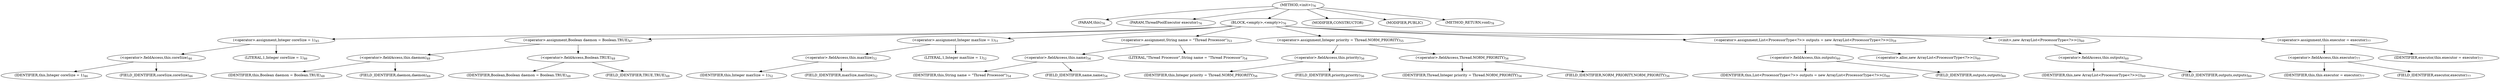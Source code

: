 digraph "&lt;init&gt;" {  
"246" [label = <(METHOD,&lt;init&gt;)<SUB>76</SUB>> ]
"7" [label = <(PARAM,this)<SUB>76</SUB>> ]
"247" [label = <(PARAM,ThreadPoolExecutor executor)<SUB>76</SUB>> ]
"248" [label = <(BLOCK,&lt;empty&gt;,&lt;empty&gt;)<SUB>76</SUB>> ]
"249" [label = <(&lt;operator&gt;.assignment,Integer coreSize = 1)<SUB>45</SUB>> ]
"250" [label = <(&lt;operator&gt;.fieldAccess,this.coreSize)<SUB>46</SUB>> ]
"251" [label = <(IDENTIFIER,this,Integer coreSize = 1)<SUB>46</SUB>> ]
"252" [label = <(FIELD_IDENTIFIER,coreSize,coreSize)<SUB>46</SUB>> ]
"253" [label = <(LITERAL,1,Integer coreSize = 1)<SUB>46</SUB>> ]
"254" [label = <(&lt;operator&gt;.assignment,Boolean daemon = Boolean.TRUE)<SUB>47</SUB>> ]
"255" [label = <(&lt;operator&gt;.fieldAccess,this.daemon)<SUB>48</SUB>> ]
"256" [label = <(IDENTIFIER,this,Boolean daemon = Boolean.TRUE)<SUB>48</SUB>> ]
"257" [label = <(FIELD_IDENTIFIER,daemon,daemon)<SUB>48</SUB>> ]
"258" [label = <(&lt;operator&gt;.fieldAccess,Boolean.TRUE)<SUB>48</SUB>> ]
"259" [label = <(IDENTIFIER,Boolean,Boolean daemon = Boolean.TRUE)<SUB>48</SUB>> ]
"260" [label = <(FIELD_IDENTIFIER,TRUE,TRUE)<SUB>48</SUB>> ]
"261" [label = <(&lt;operator&gt;.assignment,Integer maxSize = 1)<SUB>51</SUB>> ]
"262" [label = <(&lt;operator&gt;.fieldAccess,this.maxSize)<SUB>52</SUB>> ]
"263" [label = <(IDENTIFIER,this,Integer maxSize = 1)<SUB>52</SUB>> ]
"264" [label = <(FIELD_IDENTIFIER,maxSize,maxSize)<SUB>52</SUB>> ]
"265" [label = <(LITERAL,1,Integer maxSize = 1)<SUB>52</SUB>> ]
"266" [label = <(&lt;operator&gt;.assignment,String name = &quot;Thread Processor&quot;)<SUB>53</SUB>> ]
"267" [label = <(&lt;operator&gt;.fieldAccess,this.name)<SUB>54</SUB>> ]
"268" [label = <(IDENTIFIER,this,String name = &quot;Thread Processor&quot;)<SUB>54</SUB>> ]
"269" [label = <(FIELD_IDENTIFIER,name,name)<SUB>54</SUB>> ]
"270" [label = <(LITERAL,&quot;Thread Processor&quot;,String name = &quot;Thread Processor&quot;)<SUB>54</SUB>> ]
"271" [label = <(&lt;operator&gt;.assignment,Integer priority = Thread.NORM_PRIORITY)<SUB>55</SUB>> ]
"272" [label = <(&lt;operator&gt;.fieldAccess,this.priority)<SUB>56</SUB>> ]
"273" [label = <(IDENTIFIER,this,Integer priority = Thread.NORM_PRIORITY)<SUB>56</SUB>> ]
"274" [label = <(FIELD_IDENTIFIER,priority,priority)<SUB>56</SUB>> ]
"275" [label = <(&lt;operator&gt;.fieldAccess,Thread.NORM_PRIORITY)<SUB>56</SUB>> ]
"276" [label = <(IDENTIFIER,Thread,Integer priority = Thread.NORM_PRIORITY)<SUB>56</SUB>> ]
"277" [label = <(FIELD_IDENTIFIER,NORM_PRIORITY,NORM_PRIORITY)<SUB>56</SUB>> ]
"278" [label = <(&lt;operator&gt;.assignment,List&lt;ProcessorType&lt;?&gt;&gt; outputs = new ArrayList&lt;ProcessorType&lt;?&gt;&gt;())<SUB>59</SUB>> ]
"279" [label = <(&lt;operator&gt;.fieldAccess,this.outputs)<SUB>60</SUB>> ]
"280" [label = <(IDENTIFIER,this,List&lt;ProcessorType&lt;?&gt;&gt; outputs = new ArrayList&lt;ProcessorType&lt;?&gt;&gt;())<SUB>60</SUB>> ]
"281" [label = <(FIELD_IDENTIFIER,outputs,outputs)<SUB>60</SUB>> ]
"282" [label = <(&lt;operator&gt;.alloc,new ArrayList&lt;ProcessorType&lt;?&gt;&gt;())<SUB>60</SUB>> ]
"283" [label = <(&lt;init&gt;,new ArrayList&lt;ProcessorType&lt;?&gt;&gt;())<SUB>60</SUB>> ]
"284" [label = <(&lt;operator&gt;.fieldAccess,this.outputs)<SUB>60</SUB>> ]
"285" [label = <(IDENTIFIER,this,new ArrayList&lt;ProcessorType&lt;?&gt;&gt;())<SUB>60</SUB>> ]
"286" [label = <(FIELD_IDENTIFIER,outputs,outputs)<SUB>60</SUB>> ]
"287" [label = <(&lt;operator&gt;.assignment,this.executor = executor)<SUB>77</SUB>> ]
"288" [label = <(&lt;operator&gt;.fieldAccess,this.executor)<SUB>77</SUB>> ]
"6" [label = <(IDENTIFIER,this,this.executor = executor)<SUB>77</SUB>> ]
"289" [label = <(FIELD_IDENTIFIER,executor,executor)<SUB>77</SUB>> ]
"290" [label = <(IDENTIFIER,executor,this.executor = executor)<SUB>77</SUB>> ]
"291" [label = <(MODIFIER,CONSTRUCTOR)> ]
"292" [label = <(MODIFIER,PUBLIC)> ]
"293" [label = <(METHOD_RETURN,void)<SUB>78</SUB>> ]
  "246" -> "7" 
  "246" -> "247" 
  "246" -> "248" 
  "246" -> "291" 
  "246" -> "292" 
  "246" -> "293" 
  "248" -> "249" 
  "248" -> "254" 
  "248" -> "261" 
  "248" -> "266" 
  "248" -> "271" 
  "248" -> "278" 
  "248" -> "283" 
  "248" -> "287" 
  "249" -> "250" 
  "249" -> "253" 
  "250" -> "251" 
  "250" -> "252" 
  "254" -> "255" 
  "254" -> "258" 
  "255" -> "256" 
  "255" -> "257" 
  "258" -> "259" 
  "258" -> "260" 
  "261" -> "262" 
  "261" -> "265" 
  "262" -> "263" 
  "262" -> "264" 
  "266" -> "267" 
  "266" -> "270" 
  "267" -> "268" 
  "267" -> "269" 
  "271" -> "272" 
  "271" -> "275" 
  "272" -> "273" 
  "272" -> "274" 
  "275" -> "276" 
  "275" -> "277" 
  "278" -> "279" 
  "278" -> "282" 
  "279" -> "280" 
  "279" -> "281" 
  "283" -> "284" 
  "284" -> "285" 
  "284" -> "286" 
  "287" -> "288" 
  "287" -> "290" 
  "288" -> "6" 
  "288" -> "289" 
}
